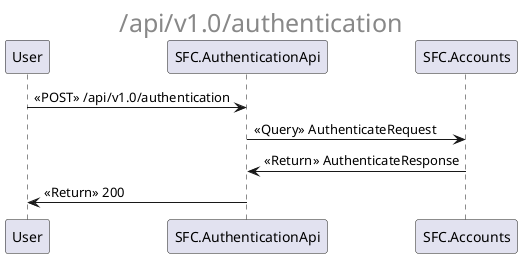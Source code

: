 @startuml
center header <font size=25>/api/v1.0/authentication</font>
User -> SFC.AuthenticationApi : <<POST>> /api/v1.0/authentication
SFC.AuthenticationApi -> SFC.Accounts : <<Query>> AuthenticateRequest
SFC.Accounts -> SFC.AuthenticationApi : <<Return>> AuthenticateResponse
SFC.AuthenticationApi -> User: <<Return>> 200
@enduml
